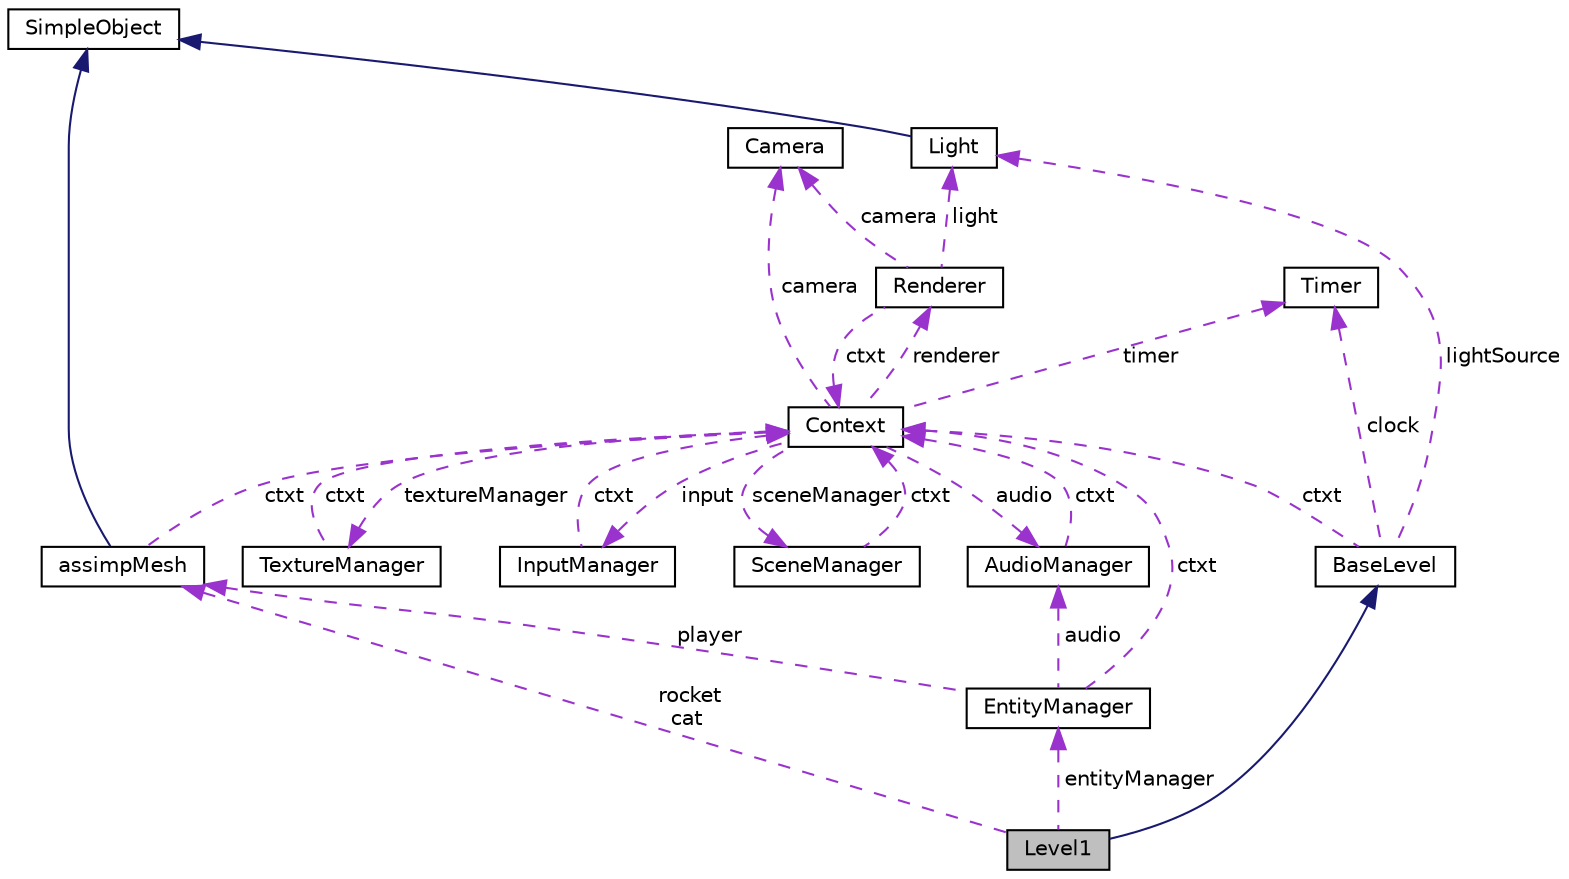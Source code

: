 digraph "Level1"
{
  edge [fontname="Helvetica",fontsize="10",labelfontname="Helvetica",labelfontsize="10"];
  node [fontname="Helvetica",fontsize="10",shape=record];
  Node1 [label="Level1",height=0.2,width=0.4,color="black", fillcolor="grey75", style="filled" fontcolor="black"];
  Node2 -> Node1 [dir="back",color="midnightblue",fontsize="10",style="solid",fontname="Helvetica"];
  Node2 [label="BaseLevel",height=0.2,width=0.4,color="black", fillcolor="white", style="filled",URL="$class_base_level.html"];
  Node3 -> Node2 [dir="back",color="darkorchid3",fontsize="10",style="dashed",label=" lightSource" ,fontname="Helvetica"];
  Node3 [label="Light",height=0.2,width=0.4,color="black", fillcolor="white", style="filled",URL="$class_light.html"];
  Node4 -> Node3 [dir="back",color="midnightblue",fontsize="10",style="solid",fontname="Helvetica"];
  Node4 [label="SimpleObject",height=0.2,width=0.4,color="black", fillcolor="white", style="filled",URL="$class_simple_object.html"];
  Node5 -> Node2 [dir="back",color="darkorchid3",fontsize="10",style="dashed",label=" ctxt" ,fontname="Helvetica"];
  Node5 [label="Context",height=0.2,width=0.4,color="black", fillcolor="white", style="filled",URL="$class_context.html"];
  Node6 -> Node5 [dir="back",color="darkorchid3",fontsize="10",style="dashed",label=" renderer" ,fontname="Helvetica"];
  Node6 [label="Renderer",height=0.2,width=0.4,color="black", fillcolor="white", style="filled",URL="$class_renderer.html"];
  Node3 -> Node6 [dir="back",color="darkorchid3",fontsize="10",style="dashed",label=" light" ,fontname="Helvetica"];
  Node5 -> Node6 [dir="back",color="darkorchid3",fontsize="10",style="dashed",label=" ctxt" ,fontname="Helvetica"];
  Node7 -> Node6 [dir="back",color="darkorchid3",fontsize="10",style="dashed",label=" camera" ,fontname="Helvetica"];
  Node7 [label="Camera",height=0.2,width=0.4,color="black", fillcolor="white", style="filled",URL="$class_camera.html"];
  Node8 -> Node5 [dir="back",color="darkorchid3",fontsize="10",style="dashed",label=" audio" ,fontname="Helvetica"];
  Node8 [label="AudioManager",height=0.2,width=0.4,color="black", fillcolor="white", style="filled",URL="$class_audio_manager.html"];
  Node5 -> Node8 [dir="back",color="darkorchid3",fontsize="10",style="dashed",label=" ctxt" ,fontname="Helvetica"];
  Node9 -> Node5 [dir="back",color="darkorchid3",fontsize="10",style="dashed",label=" textureManager" ,fontname="Helvetica"];
  Node9 [label="TextureManager",height=0.2,width=0.4,color="black", fillcolor="white", style="filled",URL="$class_texture_manager.html"];
  Node5 -> Node9 [dir="back",color="darkorchid3",fontsize="10",style="dashed",label=" ctxt" ,fontname="Helvetica"];
  Node7 -> Node5 [dir="back",color="darkorchid3",fontsize="10",style="dashed",label=" camera" ,fontname="Helvetica"];
  Node10 -> Node5 [dir="back",color="darkorchid3",fontsize="10",style="dashed",label=" input" ,fontname="Helvetica"];
  Node10 [label="InputManager",height=0.2,width=0.4,color="black", fillcolor="white", style="filled",URL="$class_input_manager.html"];
  Node5 -> Node10 [dir="back",color="darkorchid3",fontsize="10",style="dashed",label=" ctxt" ,fontname="Helvetica"];
  Node11 -> Node5 [dir="back",color="darkorchid3",fontsize="10",style="dashed",label=" sceneManager" ,fontname="Helvetica"];
  Node11 [label="SceneManager",height=0.2,width=0.4,color="black", fillcolor="white", style="filled",URL="$class_scene_manager.html"];
  Node5 -> Node11 [dir="back",color="darkorchid3",fontsize="10",style="dashed",label=" ctxt" ,fontname="Helvetica"];
  Node12 -> Node5 [dir="back",color="darkorchid3",fontsize="10",style="dashed",label=" timer" ,fontname="Helvetica"];
  Node12 [label="Timer",height=0.2,width=0.4,color="black", fillcolor="white", style="filled",URL="$class_timer.html"];
  Node12 -> Node2 [dir="back",color="darkorchid3",fontsize="10",style="dashed",label=" clock" ,fontname="Helvetica"];
  Node13 -> Node1 [dir="back",color="darkorchid3",fontsize="10",style="dashed",label=" entityManager" ,fontname="Helvetica"];
  Node13 [label="EntityManager",height=0.2,width=0.4,color="black", fillcolor="white", style="filled",URL="$class_entity_manager.html"];
  Node8 -> Node13 [dir="back",color="darkorchid3",fontsize="10",style="dashed",label=" audio" ,fontname="Helvetica"];
  Node5 -> Node13 [dir="back",color="darkorchid3",fontsize="10",style="dashed",label=" ctxt" ,fontname="Helvetica"];
  Node14 -> Node13 [dir="back",color="darkorchid3",fontsize="10",style="dashed",label=" player" ,fontname="Helvetica"];
  Node14 [label="assimpMesh",height=0.2,width=0.4,color="black", fillcolor="white", style="filled",URL="$classassimp_mesh.html"];
  Node4 -> Node14 [dir="back",color="midnightblue",fontsize="10",style="solid",fontname="Helvetica"];
  Node5 -> Node14 [dir="back",color="darkorchid3",fontsize="10",style="dashed",label=" ctxt" ,fontname="Helvetica"];
  Node14 -> Node1 [dir="back",color="darkorchid3",fontsize="10",style="dashed",label=" rocket\ncat" ,fontname="Helvetica"];
}
